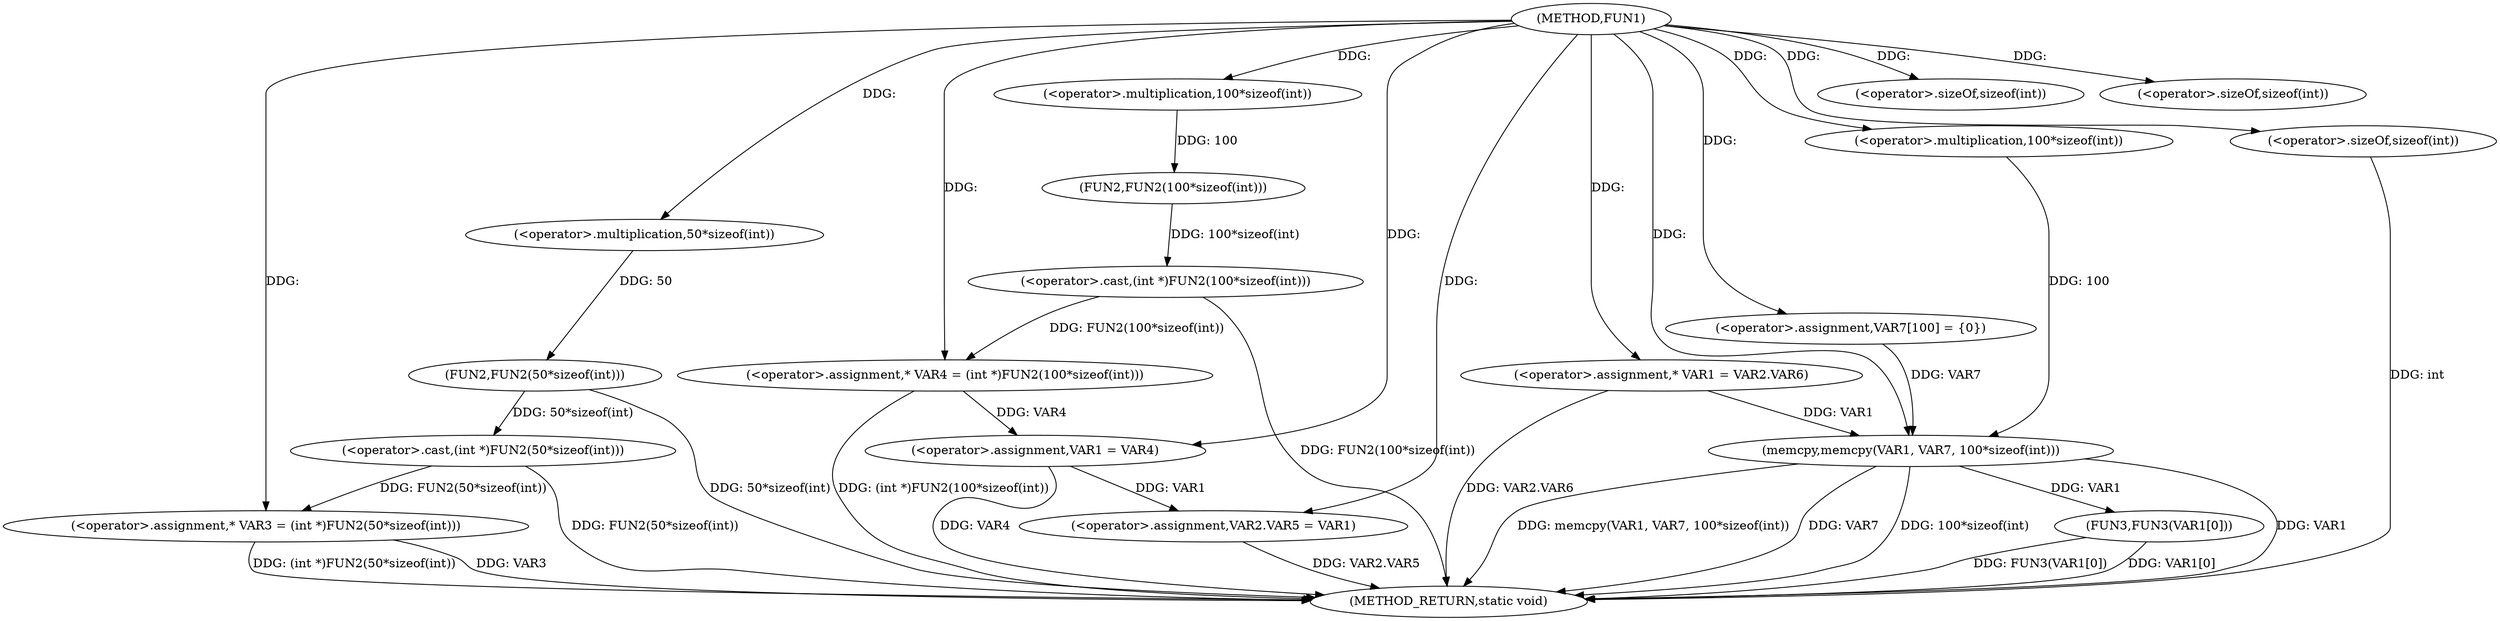 digraph FUN1 {  
"1000100" [label = "(METHOD,FUN1)" ]
"1000154" [label = "(METHOD_RETURN,static void)" ]
"1000105" [label = "(<operator>.assignment,* VAR3 = (int *)FUN2(50*sizeof(int)))" ]
"1000107" [label = "(<operator>.cast,(int *)FUN2(50*sizeof(int)))" ]
"1000109" [label = "(FUN2,FUN2(50*sizeof(int)))" ]
"1000110" [label = "(<operator>.multiplication,50*sizeof(int))" ]
"1000112" [label = "(<operator>.sizeOf,sizeof(int))" ]
"1000115" [label = "(<operator>.assignment,* VAR4 = (int *)FUN2(100*sizeof(int)))" ]
"1000117" [label = "(<operator>.cast,(int *)FUN2(100*sizeof(int)))" ]
"1000119" [label = "(FUN2,FUN2(100*sizeof(int)))" ]
"1000120" [label = "(<operator>.multiplication,100*sizeof(int))" ]
"1000122" [label = "(<operator>.sizeOf,sizeof(int))" ]
"1000124" [label = "(<operator>.assignment,VAR1 = VAR4)" ]
"1000127" [label = "(<operator>.assignment,VAR2.VAR5 = VAR1)" ]
"1000134" [label = "(<operator>.assignment,* VAR1 = VAR2.VAR6)" ]
"1000141" [label = "(<operator>.assignment,VAR7[100] = {0})" ]
"1000143" [label = "(memcpy,memcpy(VAR1, VAR7, 100*sizeof(int)))" ]
"1000146" [label = "(<operator>.multiplication,100*sizeof(int))" ]
"1000148" [label = "(<operator>.sizeOf,sizeof(int))" ]
"1000150" [label = "(FUN3,FUN3(VAR1[0]))" ]
  "1000115" -> "1000154"  [ label = "DDG: (int *)FUN2(100*sizeof(int))"] 
  "1000124" -> "1000154"  [ label = "DDG: VAR4"] 
  "1000109" -> "1000154"  [ label = "DDG: 50*sizeof(int)"] 
  "1000150" -> "1000154"  [ label = "DDG: FUN3(VAR1[0])"] 
  "1000127" -> "1000154"  [ label = "DDG: VAR2.VAR5"] 
  "1000117" -> "1000154"  [ label = "DDG: FUN2(100*sizeof(int))"] 
  "1000143" -> "1000154"  [ label = "DDG: 100*sizeof(int)"] 
  "1000105" -> "1000154"  [ label = "DDG: (int *)FUN2(50*sizeof(int))"] 
  "1000150" -> "1000154"  [ label = "DDG: VAR1[0]"] 
  "1000143" -> "1000154"  [ label = "DDG: VAR1"] 
  "1000148" -> "1000154"  [ label = "DDG: int"] 
  "1000143" -> "1000154"  [ label = "DDG: memcpy(VAR1, VAR7, 100*sizeof(int))"] 
  "1000134" -> "1000154"  [ label = "DDG: VAR2.VAR6"] 
  "1000143" -> "1000154"  [ label = "DDG: VAR7"] 
  "1000105" -> "1000154"  [ label = "DDG: VAR3"] 
  "1000107" -> "1000154"  [ label = "DDG: FUN2(50*sizeof(int))"] 
  "1000107" -> "1000105"  [ label = "DDG: FUN2(50*sizeof(int))"] 
  "1000100" -> "1000105"  [ label = "DDG: "] 
  "1000109" -> "1000107"  [ label = "DDG: 50*sizeof(int)"] 
  "1000110" -> "1000109"  [ label = "DDG: 50"] 
  "1000100" -> "1000110"  [ label = "DDG: "] 
  "1000100" -> "1000112"  [ label = "DDG: "] 
  "1000117" -> "1000115"  [ label = "DDG: FUN2(100*sizeof(int))"] 
  "1000100" -> "1000115"  [ label = "DDG: "] 
  "1000119" -> "1000117"  [ label = "DDG: 100*sizeof(int)"] 
  "1000120" -> "1000119"  [ label = "DDG: 100"] 
  "1000100" -> "1000120"  [ label = "DDG: "] 
  "1000100" -> "1000122"  [ label = "DDG: "] 
  "1000115" -> "1000124"  [ label = "DDG: VAR4"] 
  "1000100" -> "1000124"  [ label = "DDG: "] 
  "1000124" -> "1000127"  [ label = "DDG: VAR1"] 
  "1000100" -> "1000127"  [ label = "DDG: "] 
  "1000100" -> "1000134"  [ label = "DDG: "] 
  "1000100" -> "1000141"  [ label = "DDG: "] 
  "1000134" -> "1000143"  [ label = "DDG: VAR1"] 
  "1000100" -> "1000143"  [ label = "DDG: "] 
  "1000141" -> "1000143"  [ label = "DDG: VAR7"] 
  "1000146" -> "1000143"  [ label = "DDG: 100"] 
  "1000100" -> "1000146"  [ label = "DDG: "] 
  "1000100" -> "1000148"  [ label = "DDG: "] 
  "1000143" -> "1000150"  [ label = "DDG: VAR1"] 
}
